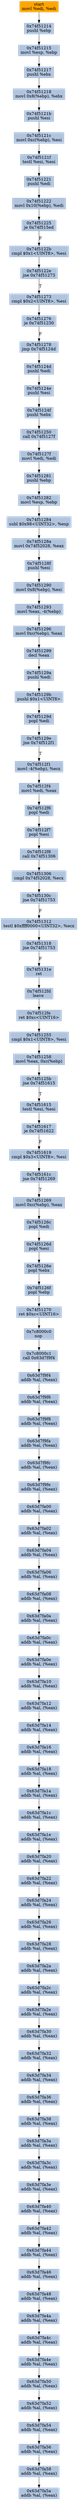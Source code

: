 digraph G {
node[shape=rectangle,style=filled,fillcolor=lightsteelblue,color=lightsteelblue]
bgcolor="transparent"
a0x74f51212movl_edi_edi[label="start\nmovl %edi, %edi",color="lightgrey",fillcolor="orange"];
a0x74f51214pushl_ebp[label="0x74f51214\npushl %ebp"];
a0x74f51215movl_esp_ebp[label="0x74f51215\nmovl %esp, %ebp"];
a0x74f51217pushl_ebx[label="0x74f51217\npushl %ebx"];
a0x74f51218movl_0x8ebp__ebx[label="0x74f51218\nmovl 0x8(%ebp), %ebx"];
a0x74f5121bpushl_esi[label="0x74f5121b\npushl %esi"];
a0x74f5121cmovl_0xcebp__esi[label="0x74f5121c\nmovl 0xc(%ebp), %esi"];
a0x74f5121ftestl_esi_esi[label="0x74f5121f\ntestl %esi, %esi"];
a0x74f51221pushl_edi[label="0x74f51221\npushl %edi"];
a0x74f51222movl_0x10ebp__edi[label="0x74f51222\nmovl 0x10(%ebp), %edi"];
a0x74f51225je_0x74f515ed[label="0x74f51225\nje 0x74f515ed"];
a0x74f5122bcmpl_0x1UINT8_esi[label="0x74f5122b\ncmpl $0x1<UINT8>, %esi"];
a0x74f5122ejne_0x74f51273[label="0x74f5122e\njne 0x74f51273"];
a0x74f51273cmpl_0x2UINT8_esi[label="0x74f51273\ncmpl $0x2<UINT8>, %esi"];
a0x74f51276je_0x74f51230[label="0x74f51276\nje 0x74f51230"];
a0x74f51278jmp_0x74f5124d[label="0x74f51278\njmp 0x74f5124d"];
a0x74f5124dpushl_edi[label="0x74f5124d\npushl %edi"];
a0x74f5124epushl_esi[label="0x74f5124e\npushl %esi"];
a0x74f5124fpushl_ebx[label="0x74f5124f\npushl %ebx"];
a0x74f51250call_0x74f5127f[label="0x74f51250\ncall 0x74f5127f"];
a0x74f5127fmovl_edi_edi[label="0x74f5127f\nmovl %edi, %edi"];
a0x74f51281pushl_ebp[label="0x74f51281\npushl %ebp"];
a0x74f51282movl_esp_ebp[label="0x74f51282\nmovl %esp, %ebp"];
a0x74f51284subl_0x98UINT32_esp[label="0x74f51284\nsubl $0x98<UINT32>, %esp"];
a0x74f5128amovl_0x74f52028_eax[label="0x74f5128a\nmovl 0x74f52028, %eax"];
a0x74f5128fpushl_esi[label="0x74f5128f\npushl %esi"];
a0x74f51290movl_0x8ebp__esi[label="0x74f51290\nmovl 0x8(%ebp), %esi"];
a0x74f51293movl_eax__4ebp_[label="0x74f51293\nmovl %eax, -4(%ebp)"];
a0x74f51296movl_0xcebp__eax[label="0x74f51296\nmovl 0xc(%ebp), %eax"];
a0x74f51299decl_eax[label="0x74f51299\ndecl %eax"];
a0x74f5129apushl_edi[label="0x74f5129a\npushl %edi"];
a0x74f5129bpushl_0x1UINT8[label="0x74f5129b\npushl $0x1<UINT8>"];
a0x74f5129dpopl_edi[label="0x74f5129d\npopl %edi"];
a0x74f5129ejne_0x74f512f1[label="0x74f5129e\njne 0x74f512f1"];
a0x74f512f1movl__4ebp__ecx[label="0x74f512f1\nmovl -4(%ebp), %ecx"];
a0x74f512f4movl_edi_eax[label="0x74f512f4\nmovl %edi, %eax"];
a0x74f512f6popl_edi[label="0x74f512f6\npopl %edi"];
a0x74f512f7popl_esi[label="0x74f512f7\npopl %esi"];
a0x74f512f8call_0x74f51306[label="0x74f512f8\ncall 0x74f51306"];
a0x74f51306cmpl_0x74f52028_ecx[label="0x74f51306\ncmpl 0x74f52028, %ecx"];
a0x74f5130cjne_0x74f51753[label="0x74f5130c\njne 0x74f51753"];
a0x74f51312testl_0xffff0000UINT32_ecx[label="0x74f51312\ntestl $0xffff0000<UINT32>, %ecx"];
a0x74f51318jne_0x74f51753[label="0x74f51318\njne 0x74f51753"];
a0x74f5131eret[label="0x74f5131e\nret"];
a0x74f512fdleave_[label="0x74f512fd\nleave "];
a0x74f512feret_0xcUINT16[label="0x74f512fe\nret $0xc<UINT16>"];
a0x74f51255cmpl_0x1UINT8_esi[label="0x74f51255\ncmpl $0x1<UINT8>, %esi"];
a0x74f51258movl_eax_0xcebp_[label="0x74f51258\nmovl %eax, 0xc(%ebp)"];
a0x74f5125bjne_0x74f51615[label="0x74f5125b\njne 0x74f51615"];
a0x74f51615testl_esi_esi[label="0x74f51615\ntestl %esi, %esi"];
a0x74f51617je_0x74f51622[label="0x74f51617\nje 0x74f51622"];
a0x74f51619cmpl_0x3UINT8_esi[label="0x74f51619\ncmpl $0x3<UINT8>, %esi"];
a0x74f5161cjne_0x74f51269[label="0x74f5161c\njne 0x74f51269"];
a0x74f51269movl_0xcebp__eax[label="0x74f51269\nmovl 0xc(%ebp), %eax"];
a0x74f5126cpopl_edi[label="0x74f5126c\npopl %edi"];
a0x74f5126dpopl_esi[label="0x74f5126d\npopl %esi"];
a0x74f5126epopl_ebx[label="0x74f5126e\npopl %ebx"];
a0x74f5126fpopl_ebp[label="0x74f5126f\npopl %ebp"];
a0x74f51270ret_0xcUINT16[label="0x74f51270\nret $0xc<UINT16>"];
a0x7c8000c0nop_[label="0x7c8000c0\nnop "];
a0x7c8000c1call_0x63d7f9f4[label="0x7c8000c1\ncall 0x63d7f9f4"];
a0x63d7f9f4addb_al_eax_[label="0x63d7f9f4\naddb %al, (%eax)"];
a0x63d7f9f6addb_al_eax_[label="0x63d7f9f6\naddb %al, (%eax)"];
a0x63d7f9f8addb_al_eax_[label="0x63d7f9f8\naddb %al, (%eax)"];
a0x63d7f9faaddb_al_eax_[label="0x63d7f9fa\naddb %al, (%eax)"];
a0x63d7f9fcaddb_al_eax_[label="0x63d7f9fc\naddb %al, (%eax)"];
a0x63d7f9feaddb_al_eax_[label="0x63d7f9fe\naddb %al, (%eax)"];
a0x63d7fa00addb_al_eax_[label="0x63d7fa00\naddb %al, (%eax)"];
a0x63d7fa02addb_al_eax_[label="0x63d7fa02\naddb %al, (%eax)"];
a0x63d7fa04addb_al_eax_[label="0x63d7fa04\naddb %al, (%eax)"];
a0x63d7fa06addb_al_eax_[label="0x63d7fa06\naddb %al, (%eax)"];
a0x63d7fa08addb_al_eax_[label="0x63d7fa08\naddb %al, (%eax)"];
a0x63d7fa0aaddb_al_eax_[label="0x63d7fa0a\naddb %al, (%eax)"];
a0x63d7fa0caddb_al_eax_[label="0x63d7fa0c\naddb %al, (%eax)"];
a0x63d7fa0eaddb_al_eax_[label="0x63d7fa0e\naddb %al, (%eax)"];
a0x63d7fa10addb_al_eax_[label="0x63d7fa10\naddb %al, (%eax)"];
a0x63d7fa12addb_al_eax_[label="0x63d7fa12\naddb %al, (%eax)"];
a0x63d7fa14addb_al_eax_[label="0x63d7fa14\naddb %al, (%eax)"];
a0x63d7fa16addb_al_eax_[label="0x63d7fa16\naddb %al, (%eax)"];
a0x63d7fa18addb_al_eax_[label="0x63d7fa18\naddb %al, (%eax)"];
a0x63d7fa1aaddb_al_eax_[label="0x63d7fa1a\naddb %al, (%eax)"];
a0x63d7fa1caddb_al_eax_[label="0x63d7fa1c\naddb %al, (%eax)"];
a0x63d7fa1eaddb_al_eax_[label="0x63d7fa1e\naddb %al, (%eax)"];
a0x63d7fa20addb_al_eax_[label="0x63d7fa20\naddb %al, (%eax)"];
a0x63d7fa22addb_al_eax_[label="0x63d7fa22\naddb %al, (%eax)"];
a0x63d7fa24addb_al_eax_[label="0x63d7fa24\naddb %al, (%eax)"];
a0x63d7fa26addb_al_eax_[label="0x63d7fa26\naddb %al, (%eax)"];
a0x63d7fa28addb_al_eax_[label="0x63d7fa28\naddb %al, (%eax)"];
a0x63d7fa2aaddb_al_eax_[label="0x63d7fa2a\naddb %al, (%eax)"];
a0x63d7fa2caddb_al_eax_[label="0x63d7fa2c\naddb %al, (%eax)"];
a0x63d7fa2eaddb_al_eax_[label="0x63d7fa2e\naddb %al, (%eax)"];
a0x63d7fa30addb_al_eax_[label="0x63d7fa30\naddb %al, (%eax)"];
a0x63d7fa32addb_al_eax_[label="0x63d7fa32\naddb %al, (%eax)"];
a0x63d7fa34addb_al_eax_[label="0x63d7fa34\naddb %al, (%eax)"];
a0x63d7fa36addb_al_eax_[label="0x63d7fa36\naddb %al, (%eax)"];
a0x63d7fa38addb_al_eax_[label="0x63d7fa38\naddb %al, (%eax)"];
a0x63d7fa3aaddb_al_eax_[label="0x63d7fa3a\naddb %al, (%eax)"];
a0x63d7fa3caddb_al_eax_[label="0x63d7fa3c\naddb %al, (%eax)"];
a0x63d7fa3eaddb_al_eax_[label="0x63d7fa3e\naddb %al, (%eax)"];
a0x63d7fa40addb_al_eax_[label="0x63d7fa40\naddb %al, (%eax)"];
a0x63d7fa42addb_al_eax_[label="0x63d7fa42\naddb %al, (%eax)"];
a0x63d7fa44addb_al_eax_[label="0x63d7fa44\naddb %al, (%eax)"];
a0x63d7fa46addb_al_eax_[label="0x63d7fa46\naddb %al, (%eax)"];
a0x63d7fa48addb_al_eax_[label="0x63d7fa48\naddb %al, (%eax)"];
a0x63d7fa4aaddb_al_eax_[label="0x63d7fa4a\naddb %al, (%eax)"];
a0x63d7fa4caddb_al_eax_[label="0x63d7fa4c\naddb %al, (%eax)"];
a0x63d7fa4eaddb_al_eax_[label="0x63d7fa4e\naddb %al, (%eax)"];
a0x63d7fa50addb_al_eax_[label="0x63d7fa50\naddb %al, (%eax)"];
a0x63d7fa52addb_al_eax_[label="0x63d7fa52\naddb %al, (%eax)"];
a0x63d7fa54addb_al_eax_[label="0x63d7fa54\naddb %al, (%eax)"];
a0x63d7fa56addb_al_eax_[label="0x63d7fa56\naddb %al, (%eax)"];
a0x63d7fa58addb_al_eax_[label="0x63d7fa58\naddb %al, (%eax)"];
a0x63d7fa5aaddb_al_eax_[label="0x63d7fa5a\naddb %al, (%eax)"];
a0x74f51212movl_edi_edi -> a0x74f51214pushl_ebp [color="#000000"];
a0x74f51214pushl_ebp -> a0x74f51215movl_esp_ebp [color="#000000"];
a0x74f51215movl_esp_ebp -> a0x74f51217pushl_ebx [color="#000000"];
a0x74f51217pushl_ebx -> a0x74f51218movl_0x8ebp__ebx [color="#000000"];
a0x74f51218movl_0x8ebp__ebx -> a0x74f5121bpushl_esi [color="#000000"];
a0x74f5121bpushl_esi -> a0x74f5121cmovl_0xcebp__esi [color="#000000"];
a0x74f5121cmovl_0xcebp__esi -> a0x74f5121ftestl_esi_esi [color="#000000"];
a0x74f5121ftestl_esi_esi -> a0x74f51221pushl_edi [color="#000000"];
a0x74f51221pushl_edi -> a0x74f51222movl_0x10ebp__edi [color="#000000"];
a0x74f51222movl_0x10ebp__edi -> a0x74f51225je_0x74f515ed [color="#000000"];
a0x74f51225je_0x74f515ed -> a0x74f5122bcmpl_0x1UINT8_esi [color="#000000",label="F"];
a0x74f5122bcmpl_0x1UINT8_esi -> a0x74f5122ejne_0x74f51273 [color="#000000"];
a0x74f5122ejne_0x74f51273 -> a0x74f51273cmpl_0x2UINT8_esi [color="#000000",label="T"];
a0x74f51273cmpl_0x2UINT8_esi -> a0x74f51276je_0x74f51230 [color="#000000"];
a0x74f51276je_0x74f51230 -> a0x74f51278jmp_0x74f5124d [color="#000000",label="F"];
a0x74f51278jmp_0x74f5124d -> a0x74f5124dpushl_edi [color="#000000"];
a0x74f5124dpushl_edi -> a0x74f5124epushl_esi [color="#000000"];
a0x74f5124epushl_esi -> a0x74f5124fpushl_ebx [color="#000000"];
a0x74f5124fpushl_ebx -> a0x74f51250call_0x74f5127f [color="#000000"];
a0x74f51250call_0x74f5127f -> a0x74f5127fmovl_edi_edi [color="#000000"];
a0x74f5127fmovl_edi_edi -> a0x74f51281pushl_ebp [color="#000000"];
a0x74f51281pushl_ebp -> a0x74f51282movl_esp_ebp [color="#000000"];
a0x74f51282movl_esp_ebp -> a0x74f51284subl_0x98UINT32_esp [color="#000000"];
a0x74f51284subl_0x98UINT32_esp -> a0x74f5128amovl_0x74f52028_eax [color="#000000"];
a0x74f5128amovl_0x74f52028_eax -> a0x74f5128fpushl_esi [color="#000000"];
a0x74f5128fpushl_esi -> a0x74f51290movl_0x8ebp__esi [color="#000000"];
a0x74f51290movl_0x8ebp__esi -> a0x74f51293movl_eax__4ebp_ [color="#000000"];
a0x74f51293movl_eax__4ebp_ -> a0x74f51296movl_0xcebp__eax [color="#000000"];
a0x74f51296movl_0xcebp__eax -> a0x74f51299decl_eax [color="#000000"];
a0x74f51299decl_eax -> a0x74f5129apushl_edi [color="#000000"];
a0x74f5129apushl_edi -> a0x74f5129bpushl_0x1UINT8 [color="#000000"];
a0x74f5129bpushl_0x1UINT8 -> a0x74f5129dpopl_edi [color="#000000"];
a0x74f5129dpopl_edi -> a0x74f5129ejne_0x74f512f1 [color="#000000"];
a0x74f5129ejne_0x74f512f1 -> a0x74f512f1movl__4ebp__ecx [color="#000000",label="T"];
a0x74f512f1movl__4ebp__ecx -> a0x74f512f4movl_edi_eax [color="#000000"];
a0x74f512f4movl_edi_eax -> a0x74f512f6popl_edi [color="#000000"];
a0x74f512f6popl_edi -> a0x74f512f7popl_esi [color="#000000"];
a0x74f512f7popl_esi -> a0x74f512f8call_0x74f51306 [color="#000000"];
a0x74f512f8call_0x74f51306 -> a0x74f51306cmpl_0x74f52028_ecx [color="#000000"];
a0x74f51306cmpl_0x74f52028_ecx -> a0x74f5130cjne_0x74f51753 [color="#000000"];
a0x74f5130cjne_0x74f51753 -> a0x74f51312testl_0xffff0000UINT32_ecx [color="#000000",label="F"];
a0x74f51312testl_0xffff0000UINT32_ecx -> a0x74f51318jne_0x74f51753 [color="#000000"];
a0x74f51318jne_0x74f51753 -> a0x74f5131eret [color="#000000",label="F"];
a0x74f5131eret -> a0x74f512fdleave_ [color="#000000"];
a0x74f512fdleave_ -> a0x74f512feret_0xcUINT16 [color="#000000"];
a0x74f512feret_0xcUINT16 -> a0x74f51255cmpl_0x1UINT8_esi [color="#000000"];
a0x74f51255cmpl_0x1UINT8_esi -> a0x74f51258movl_eax_0xcebp_ [color="#000000"];
a0x74f51258movl_eax_0xcebp_ -> a0x74f5125bjne_0x74f51615 [color="#000000"];
a0x74f5125bjne_0x74f51615 -> a0x74f51615testl_esi_esi [color="#000000",label="T"];
a0x74f51615testl_esi_esi -> a0x74f51617je_0x74f51622 [color="#000000"];
a0x74f51617je_0x74f51622 -> a0x74f51619cmpl_0x3UINT8_esi [color="#000000",label="F"];
a0x74f51619cmpl_0x3UINT8_esi -> a0x74f5161cjne_0x74f51269 [color="#000000"];
a0x74f5161cjne_0x74f51269 -> a0x74f51269movl_0xcebp__eax [color="#000000",label="T"];
a0x74f51269movl_0xcebp__eax -> a0x74f5126cpopl_edi [color="#000000"];
a0x74f5126cpopl_edi -> a0x74f5126dpopl_esi [color="#000000"];
a0x74f5126dpopl_esi -> a0x74f5126epopl_ebx [color="#000000"];
a0x74f5126epopl_ebx -> a0x74f5126fpopl_ebp [color="#000000"];
a0x74f5126fpopl_ebp -> a0x74f51270ret_0xcUINT16 [color="#000000"];
a0x74f51270ret_0xcUINT16 -> a0x7c8000c0nop_ [color="#000000"];
a0x7c8000c0nop_ -> a0x7c8000c1call_0x63d7f9f4 [color="#000000"];
a0x7c8000c1call_0x63d7f9f4 -> a0x63d7f9f4addb_al_eax_ [color="#000000"];
a0x63d7f9f4addb_al_eax_ -> a0x63d7f9f6addb_al_eax_ [color="#000000"];
a0x63d7f9f6addb_al_eax_ -> a0x63d7f9f8addb_al_eax_ [color="#000000"];
a0x63d7f9f8addb_al_eax_ -> a0x63d7f9faaddb_al_eax_ [color="#000000"];
a0x63d7f9faaddb_al_eax_ -> a0x63d7f9fcaddb_al_eax_ [color="#000000"];
a0x63d7f9fcaddb_al_eax_ -> a0x63d7f9feaddb_al_eax_ [color="#000000"];
a0x63d7f9feaddb_al_eax_ -> a0x63d7fa00addb_al_eax_ [color="#000000"];
a0x63d7fa00addb_al_eax_ -> a0x63d7fa02addb_al_eax_ [color="#000000"];
a0x63d7fa02addb_al_eax_ -> a0x63d7fa04addb_al_eax_ [color="#000000"];
a0x63d7fa04addb_al_eax_ -> a0x63d7fa06addb_al_eax_ [color="#000000"];
a0x63d7fa06addb_al_eax_ -> a0x63d7fa08addb_al_eax_ [color="#000000"];
a0x63d7fa08addb_al_eax_ -> a0x63d7fa0aaddb_al_eax_ [color="#000000"];
a0x63d7fa0aaddb_al_eax_ -> a0x63d7fa0caddb_al_eax_ [color="#000000"];
a0x63d7fa0caddb_al_eax_ -> a0x63d7fa0eaddb_al_eax_ [color="#000000"];
a0x63d7fa0eaddb_al_eax_ -> a0x63d7fa10addb_al_eax_ [color="#000000"];
a0x63d7fa10addb_al_eax_ -> a0x63d7fa12addb_al_eax_ [color="#000000"];
a0x63d7fa12addb_al_eax_ -> a0x63d7fa14addb_al_eax_ [color="#000000"];
a0x63d7fa14addb_al_eax_ -> a0x63d7fa16addb_al_eax_ [color="#000000"];
a0x63d7fa16addb_al_eax_ -> a0x63d7fa18addb_al_eax_ [color="#000000"];
a0x63d7fa18addb_al_eax_ -> a0x63d7fa1aaddb_al_eax_ [color="#000000"];
a0x63d7fa1aaddb_al_eax_ -> a0x63d7fa1caddb_al_eax_ [color="#000000"];
a0x63d7fa1caddb_al_eax_ -> a0x63d7fa1eaddb_al_eax_ [color="#000000"];
a0x63d7fa1eaddb_al_eax_ -> a0x63d7fa20addb_al_eax_ [color="#000000"];
a0x63d7fa20addb_al_eax_ -> a0x63d7fa22addb_al_eax_ [color="#000000"];
a0x63d7fa22addb_al_eax_ -> a0x63d7fa24addb_al_eax_ [color="#000000"];
a0x63d7fa24addb_al_eax_ -> a0x63d7fa26addb_al_eax_ [color="#000000"];
a0x63d7fa26addb_al_eax_ -> a0x63d7fa28addb_al_eax_ [color="#000000"];
a0x63d7fa28addb_al_eax_ -> a0x63d7fa2aaddb_al_eax_ [color="#000000"];
a0x63d7fa2aaddb_al_eax_ -> a0x63d7fa2caddb_al_eax_ [color="#000000"];
a0x63d7fa2caddb_al_eax_ -> a0x63d7fa2eaddb_al_eax_ [color="#000000"];
a0x63d7fa2eaddb_al_eax_ -> a0x63d7fa30addb_al_eax_ [color="#000000"];
a0x63d7fa30addb_al_eax_ -> a0x63d7fa32addb_al_eax_ [color="#000000"];
a0x63d7fa32addb_al_eax_ -> a0x63d7fa34addb_al_eax_ [color="#000000"];
a0x63d7fa34addb_al_eax_ -> a0x63d7fa36addb_al_eax_ [color="#000000"];
a0x63d7fa36addb_al_eax_ -> a0x63d7fa38addb_al_eax_ [color="#000000"];
a0x63d7fa38addb_al_eax_ -> a0x63d7fa3aaddb_al_eax_ [color="#000000"];
a0x63d7fa3aaddb_al_eax_ -> a0x63d7fa3caddb_al_eax_ [color="#000000"];
a0x63d7fa3caddb_al_eax_ -> a0x63d7fa3eaddb_al_eax_ [color="#000000"];
a0x63d7fa3eaddb_al_eax_ -> a0x63d7fa40addb_al_eax_ [color="#000000"];
a0x63d7fa40addb_al_eax_ -> a0x63d7fa42addb_al_eax_ [color="#000000"];
a0x63d7fa42addb_al_eax_ -> a0x63d7fa44addb_al_eax_ [color="#000000"];
a0x63d7fa44addb_al_eax_ -> a0x63d7fa46addb_al_eax_ [color="#000000"];
a0x63d7fa46addb_al_eax_ -> a0x63d7fa48addb_al_eax_ [color="#000000"];
a0x63d7fa48addb_al_eax_ -> a0x63d7fa4aaddb_al_eax_ [color="#000000"];
a0x63d7fa4aaddb_al_eax_ -> a0x63d7fa4caddb_al_eax_ [color="#000000"];
a0x63d7fa4caddb_al_eax_ -> a0x63d7fa4eaddb_al_eax_ [color="#000000"];
a0x63d7fa4eaddb_al_eax_ -> a0x63d7fa50addb_al_eax_ [color="#000000"];
a0x63d7fa50addb_al_eax_ -> a0x63d7fa52addb_al_eax_ [color="#000000"];
a0x63d7fa52addb_al_eax_ -> a0x63d7fa54addb_al_eax_ [color="#000000"];
a0x63d7fa54addb_al_eax_ -> a0x63d7fa56addb_al_eax_ [color="#000000"];
a0x63d7fa56addb_al_eax_ -> a0x63d7fa58addb_al_eax_ [color="#000000"];
a0x63d7fa58addb_al_eax_ -> a0x63d7fa5aaddb_al_eax_ [color="#000000"];
}
